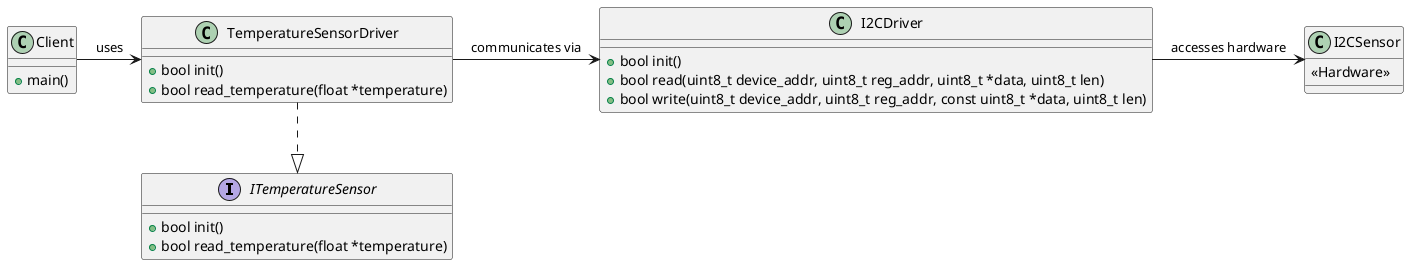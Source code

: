 @startuml
interface ITemperatureSensor {
    + bool init()
    + bool read_temperature(float *temperature)
}

class TemperatureSensorDriver {
    + bool init()
    + bool read_temperature(float *temperature)
}

class I2CDriver {
    + bool init()
    + bool read(uint8_t device_addr, uint8_t reg_addr, uint8_t *data, uint8_t len)
    + bool write(uint8_t device_addr, uint8_t reg_addr, const uint8_t *data, uint8_t len)
}

class Client {
    + main()
}

class I2CSensor {
    <<Hardware>>
}

Client -> TemperatureSensorDriver : "uses"
TemperatureSensorDriver ..|> ITemperatureSensor
TemperatureSensorDriver -> I2CDriver : "communicates via"
I2CDriver -> I2CSensor : "accesses hardware"

@enduml